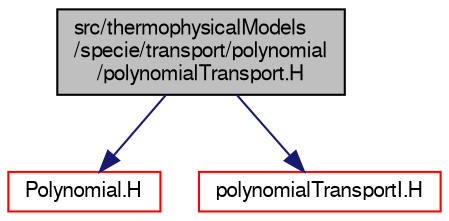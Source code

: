 digraph "src/thermophysicalModels/specie/transport/polynomial/polynomialTransport.H"
{
  bgcolor="transparent";
  edge [fontname="FreeSans",fontsize="10",labelfontname="FreeSans",labelfontsize="10"];
  node [fontname="FreeSans",fontsize="10",shape=record];
  Node0 [label="src/thermophysicalModels\l/specie/transport/polynomial\l/polynomialTransport.H",height=0.2,width=0.4,color="black", fillcolor="grey75", style="filled", fontcolor="black"];
  Node0 -> Node1 [color="midnightblue",fontsize="10",style="solid",fontname="FreeSans"];
  Node1 [label="Polynomial.H",height=0.2,width=0.4,color="red",URL="$a12296.html"];
  Node0 -> Node44 [color="midnightblue",fontsize="10",style="solid",fontname="FreeSans"];
  Node44 [label="polynomialTransportI.H",height=0.2,width=0.4,color="red",URL="$a16679.html"];
}
